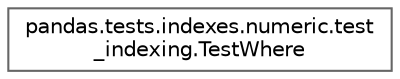 digraph "Graphical Class Hierarchy"
{
 // LATEX_PDF_SIZE
  bgcolor="transparent";
  edge [fontname=Helvetica,fontsize=10,labelfontname=Helvetica,labelfontsize=10];
  node [fontname=Helvetica,fontsize=10,shape=box,height=0.2,width=0.4];
  rankdir="LR";
  Node0 [id="Node000000",label="pandas.tests.indexes.numeric.test\l_indexing.TestWhere",height=0.2,width=0.4,color="grey40", fillcolor="white", style="filled",URL="$d0/d83/classpandas_1_1tests_1_1indexes_1_1numeric_1_1test__indexing_1_1TestWhere.html",tooltip=" "];
}
